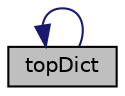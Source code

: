digraph "topDict"
{
  bgcolor="transparent";
  edge [fontname="Helvetica",fontsize="10",labelfontname="Helvetica",labelfontsize="10"];
  node [fontname="Helvetica",fontsize="10",shape=record];
  rankdir="LR";
  Node4299 [label="topDict",height=0.2,width=0.4,color="black", fillcolor="grey75", style="filled", fontcolor="black"];
  Node4299 -> Node4299 [dir="back",color="midnightblue",fontsize="10",style="solid",fontname="Helvetica"];
}
